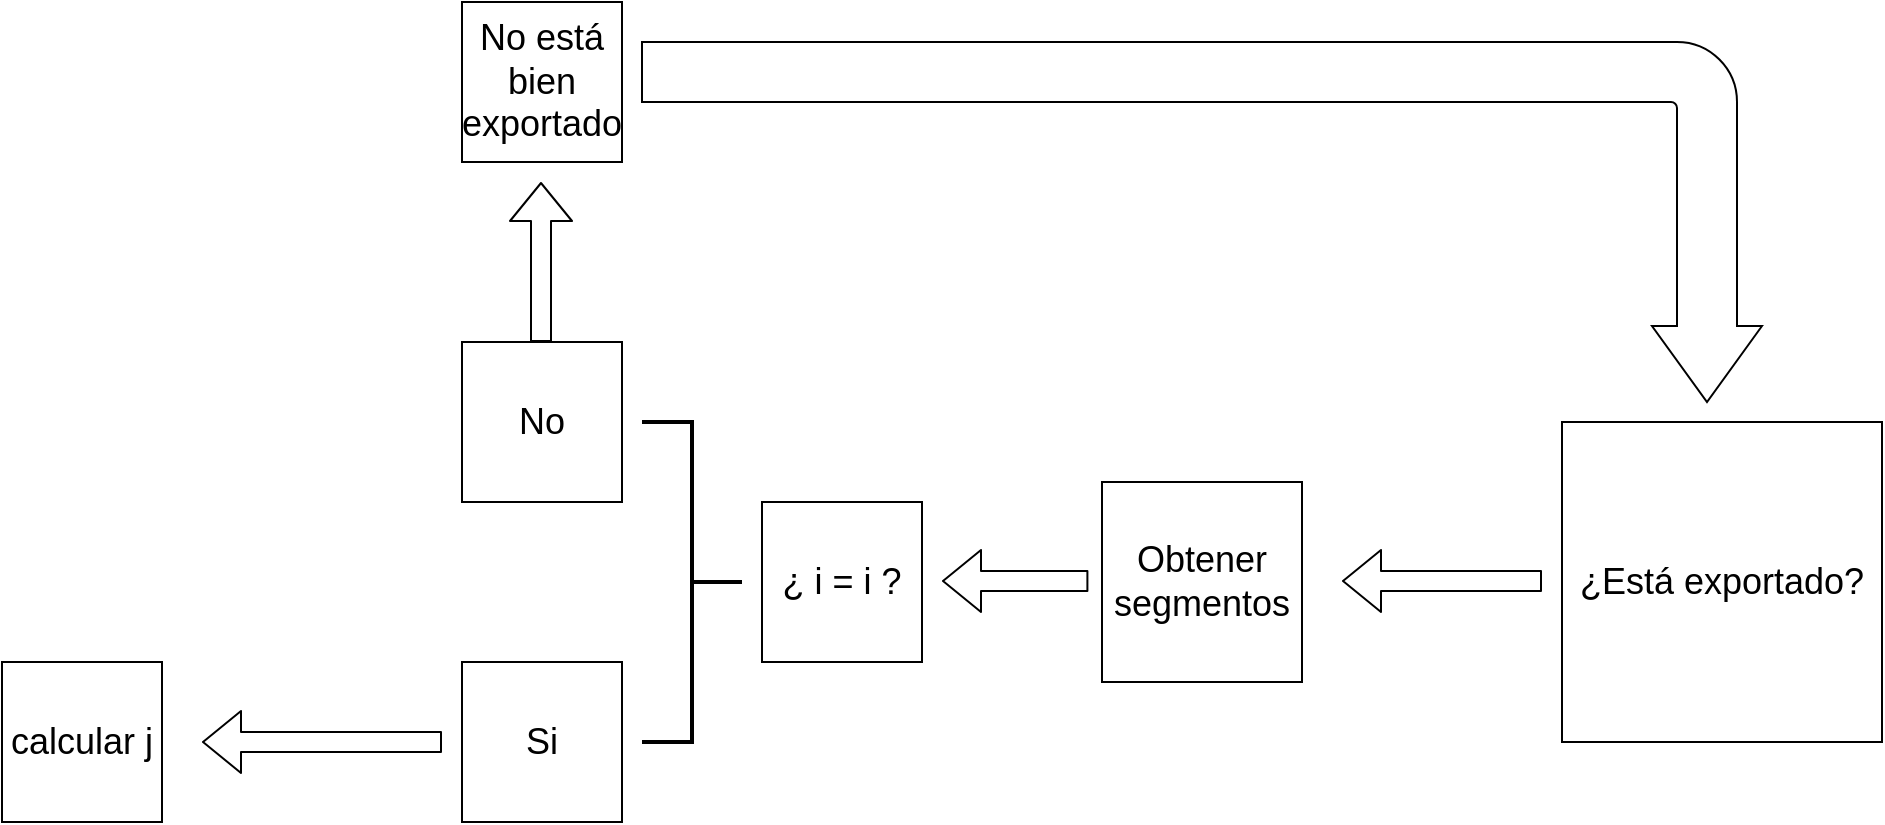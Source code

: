 <mxfile>
    <diagram id="r42FyPc4fCLhQnrdLHua" name="Page-1">
        <mxGraphModel dx="1659" dy="568" grid="1" gridSize="10" guides="1" tooltips="1" connect="1" arrows="1" fold="1" page="1" pageScale="1" pageWidth="827" pageHeight="1169" math="0" shadow="0">
            <root>
                <mxCell id="0"/>
                <mxCell id="1" parent="0"/>
                <mxCell id="2" value="&lt;font style=&quot;font-size: 18px;&quot;&gt;¿Está exportado?&lt;/font&gt;" style="whiteSpace=wrap;html=1;aspect=fixed;" vertex="1" parent="1">
                    <mxGeometry x="560" y="240" width="160" height="160" as="geometry"/>
                </mxCell>
                <mxCell id="3" value="" style="shape=flexArrow;endArrow=classic;html=1;fontSize=18;" edge="1" parent="1">
                    <mxGeometry width="50" height="50" relative="1" as="geometry">
                        <mxPoint x="550" y="319.5" as="sourcePoint"/>
                        <mxPoint x="450" y="319.5" as="targetPoint"/>
                    </mxGeometry>
                </mxCell>
                <mxCell id="4" value="Obtener segmentos" style="whiteSpace=wrap;html=1;aspect=fixed;fontSize=18;" vertex="1" parent="1">
                    <mxGeometry x="330" y="270" width="100" height="100" as="geometry"/>
                </mxCell>
                <mxCell id="8" value="" style="strokeWidth=2;html=1;shape=mxgraph.flowchart.annotation_2;align=left;labelPosition=right;pointerEvents=1;fontSize=18;rotation=-180;" vertex="1" parent="1">
                    <mxGeometry x="100" y="240" width="50" height="160" as="geometry"/>
                </mxCell>
                <mxCell id="9" value="¿ i = i ?" style="whiteSpace=wrap;html=1;aspect=fixed;fontSize=18;" vertex="1" parent="1">
                    <mxGeometry x="160" y="280" width="80" height="80" as="geometry"/>
                </mxCell>
                <mxCell id="11" value="" style="shape=flexArrow;endArrow=classic;html=1;fontSize=18;" edge="1" parent="1">
                    <mxGeometry width="50" height="50" relative="1" as="geometry">
                        <mxPoint x="323.2" y="319.5" as="sourcePoint"/>
                        <mxPoint x="250.0" y="319.5" as="targetPoint"/>
                    </mxGeometry>
                </mxCell>
                <mxCell id="12" value="No" style="whiteSpace=wrap;html=1;aspect=fixed;fontSize=18;" vertex="1" parent="1">
                    <mxGeometry x="10" y="200" width="80" height="80" as="geometry"/>
                </mxCell>
                <mxCell id="13" value="Si" style="whiteSpace=wrap;html=1;aspect=fixed;fontSize=18;" vertex="1" parent="1">
                    <mxGeometry x="10" y="360" width="80" height="80" as="geometry"/>
                </mxCell>
                <mxCell id="20" value="" style="shape=flexArrow;endArrow=classic;html=1;fontSize=18;" edge="1" parent="1">
                    <mxGeometry width="50" height="50" relative="1" as="geometry">
                        <mxPoint x="49.5" y="200" as="sourcePoint"/>
                        <mxPoint x="49.5" y="120" as="targetPoint"/>
                    </mxGeometry>
                </mxCell>
                <mxCell id="21" value="No está bien exportado" style="whiteSpace=wrap;html=1;aspect=fixed;fontSize=18;" vertex="1" parent="1">
                    <mxGeometry x="10" y="30" width="80" height="80" as="geometry"/>
                </mxCell>
                <mxCell id="22" value="" style="html=1;shadow=0;dashed=0;align=center;verticalAlign=middle;shape=mxgraph.arrows2.bendArrow;dy=15;dx=38;notch=0;arrowHead=55;rounded=1;fontSize=18;rotation=90;" vertex="1" parent="1">
                    <mxGeometry x="290" y="-140" width="180" height="560" as="geometry"/>
                </mxCell>
                <mxCell id="23" value="" style="shape=flexArrow;endArrow=classic;html=1;fontSize=18;" edge="1" parent="1">
                    <mxGeometry width="50" height="50" relative="1" as="geometry">
                        <mxPoint y="400" as="sourcePoint"/>
                        <mxPoint x="-120" y="400" as="targetPoint"/>
                    </mxGeometry>
                </mxCell>
                <mxCell id="25" value="calcular j" style="whiteSpace=wrap;html=1;aspect=fixed;fontSize=18;" vertex="1" parent="1">
                    <mxGeometry x="-220" y="360" width="80" height="80" as="geometry"/>
                </mxCell>
            </root>
        </mxGraphModel>
    </diagram>
</mxfile>

